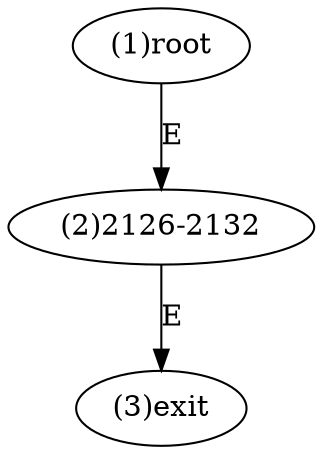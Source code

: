 digraph "" { 
1[ label="(1)root"];
2[ label="(2)2126-2132"];
3[ label="(3)exit"];
1->2[ label="E"];
2->3[ label="E"];
}